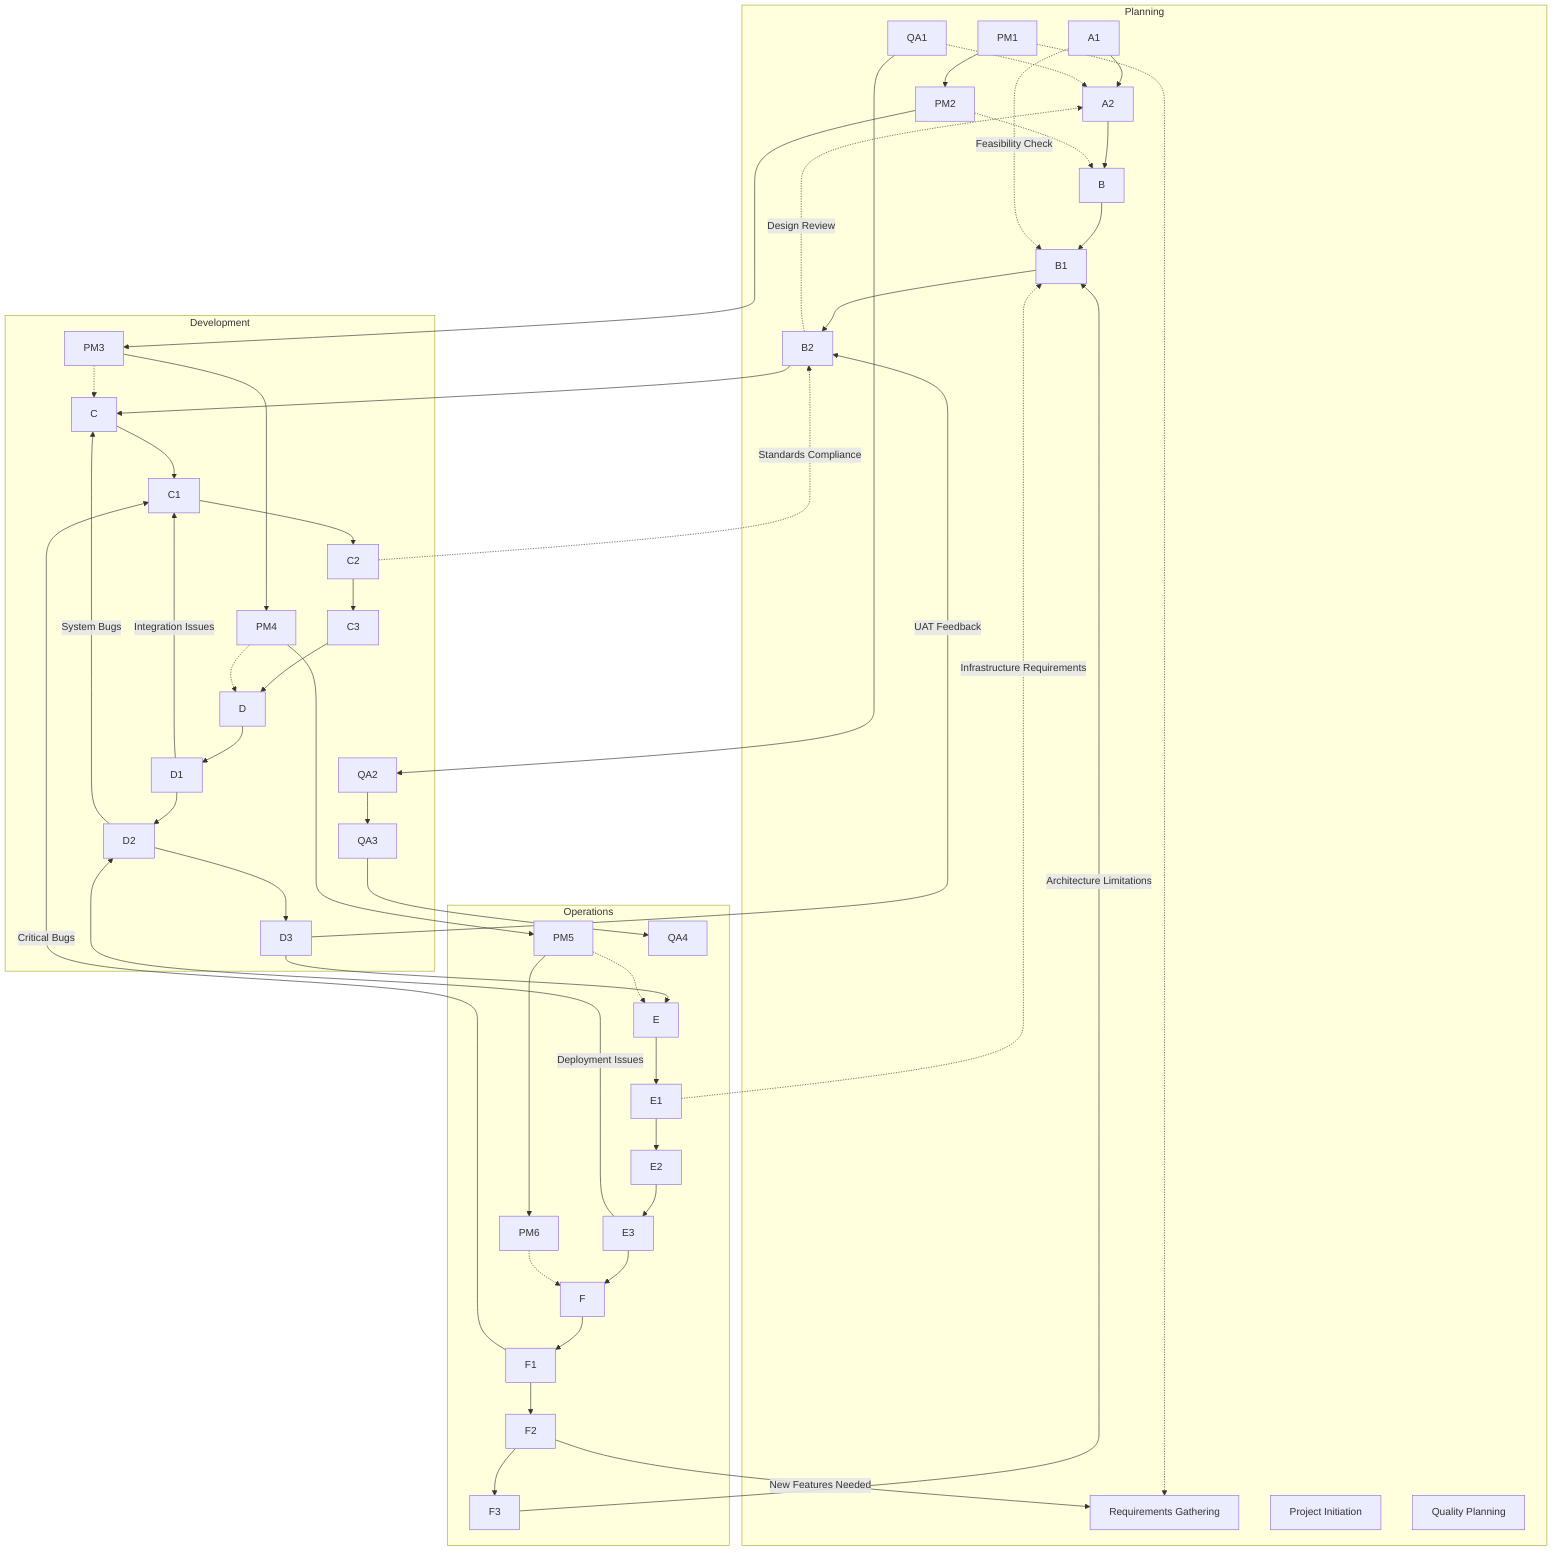 flowchart TD
    A[Requirements Gathering]
    A1
    A2
    B
    B1
    B2
    C
    C1
    C2
    C3
    D
    D1
    D2
    D3
    E
    E1
    E2
    E3
    F
    F1
    F2
    F3
    PM[Project Initiation]
    PM1
    PM2
    PM3
    PM4
    PM5
    PM6
    QA[Quality Planning]
    QA1
    QA2
    QA3
    QA4
    A1 --> A2
    A2 --> B
    B --> B1
    B1 --> B2
    B2 --> C
    C --> C1
    C1 --> C2
    C2 --> C3
    C3 --> D
    D --> D1
    D1 --> D2
    D2 --> D3
    D3 --> E
    E --> E1
    E1 --> E2
    E2 --> E3
    E3 --> F
    F --> F1
    F1 --> F2
    F2 --> F3
    D1 -->|Integration Issues| C1
    D2 -->|System Bugs| C
    D3 -->|UAT Feedback| B2
    E3 -->|Deployment Issues| D2
    F1 -->|Critical Bugs| C1
    F2 -->|New Features Needed| A
    F3 -->|Architecture Limitations| B1
    A1 -.->|Feasibility Check| B1
    B2 -.->|Design Review| A2
    C2 -.->|Standards Compliance| B2
    E1 -.->|Infrastructure Requirements| B1
    PM1 --> PM2
    PM2 --> PM3
    PM3 --> PM4
    PM4 --> PM5
    PM5 --> PM6
    PM1 -.-> A
    PM2 -.-> B
    PM3 -.-> C
    PM4 -.-> D
    PM5 -.-> E
    PM6 -.-> F
    QA1 --> QA2
    QA2 --> QA3
    QA3 --> QA4
    QA1 -.-> A2
    subgraph Planning
        A
        A1
        A2
        B
        B1
        B2
        PM
        PM1
        PM2
        QA
        QA1
    end
    subgraph Development
        C
        C1
        C2
        C3
        D
        D1
        D2
        D3
        PM3
        PM4
        QA2
        QA3
    end
    subgraph Operations
        E
        E1
        E2
        E3
        F
        F1
        F2
        F3
        PM5
        PM6
        QA4
    end
